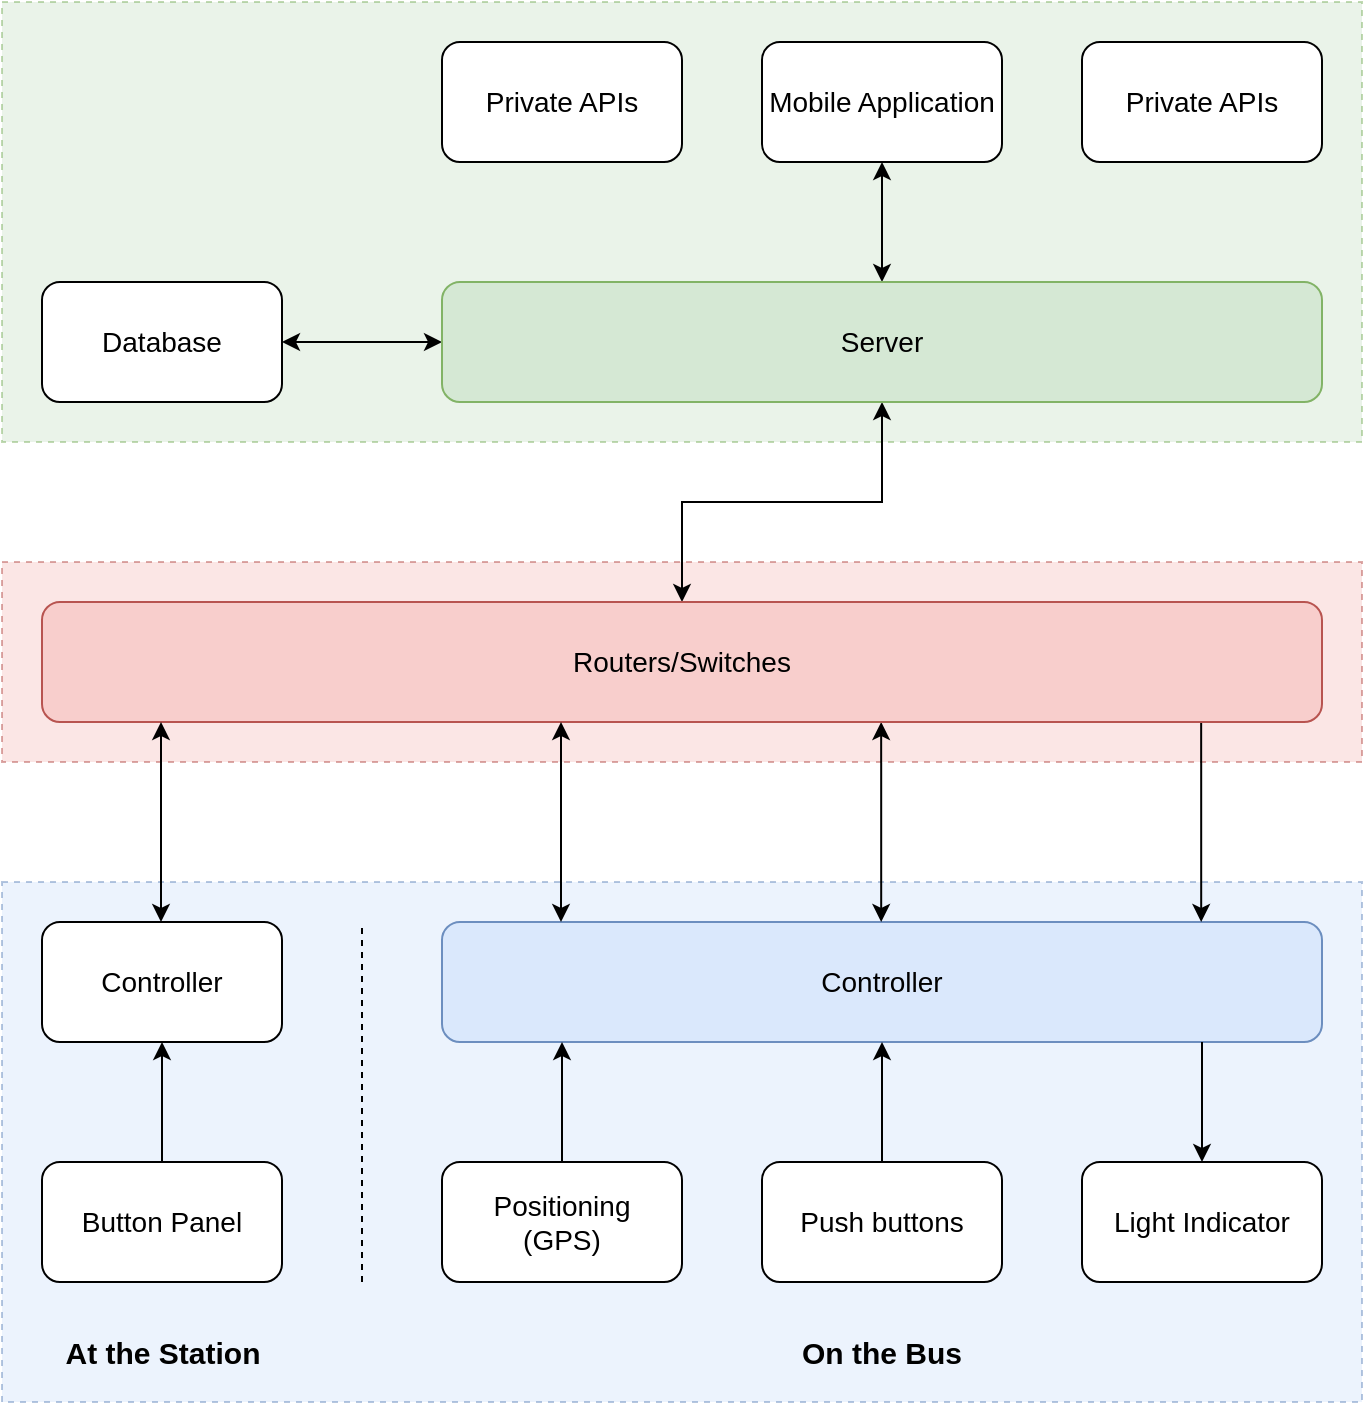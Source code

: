 <mxfile version="28.2.4">
  <diagram name="Page-1" id="P1Rhs9hLWekM3u_u5GfG">
    <mxGraphModel dx="1426" dy="1819" grid="1" gridSize="10" guides="1" tooltips="1" connect="1" arrows="1" fold="1" page="1" pageScale="1" pageWidth="850" pageHeight="1100" math="0" shadow="0">
      <root>
        <mxCell id="0" />
        <mxCell id="1" parent="0" />
        <mxCell id="6YXkIQpynCNFqppVOOFn-23" value="" style="rounded=0;whiteSpace=wrap;html=1;dashed=1;fillColor=#d5e8d4;strokeColor=#82b366;opacity=50;fontSize=14;" parent="1" vertex="1">
          <mxGeometry x="180" y="-260" width="680" height="220" as="geometry" />
        </mxCell>
        <mxCell id="6YXkIQpynCNFqppVOOFn-22" value="" style="rounded=0;whiteSpace=wrap;html=1;dashed=1;fillColor=#f8cecc;strokeColor=#b85450;opacity=50;fontSize=14;" parent="1" vertex="1">
          <mxGeometry x="180" y="20" width="680" height="100" as="geometry" />
        </mxCell>
        <mxCell id="6YXkIQpynCNFqppVOOFn-10" value="" style="rounded=0;whiteSpace=wrap;html=1;dashed=1;fillColor=#dae8fc;strokeColor=#6c8ebf;opacity=50;fontSize=14;" parent="1" vertex="1">
          <mxGeometry x="180" y="180" width="680" height="260" as="geometry" />
        </mxCell>
        <mxCell id="6YXkIQpynCNFqppVOOFn-1" value="Controller" style="rounded=1;whiteSpace=wrap;html=1;fontSize=14;fillColor=#dae8fc;strokeColor=#6c8ebf;" parent="1" vertex="1">
          <mxGeometry x="400" y="200" width="440" height="60" as="geometry" />
        </mxCell>
        <mxCell id="6YXkIQpynCNFqppVOOFn-16" value="" style="edgeStyle=orthogonalEdgeStyle;rounded=0;orthogonalLoop=1;jettySize=auto;html=1;" parent="1" source="6YXkIQpynCNFqppVOOFn-2" target="6YXkIQpynCNFqppVOOFn-1" edge="1">
          <mxGeometry relative="1" as="geometry">
            <Array as="points">
              <mxPoint x="460" y="280" />
              <mxPoint x="460" y="280" />
            </Array>
          </mxGeometry>
        </mxCell>
        <mxCell id="6YXkIQpynCNFqppVOOFn-2" value="Positioning&lt;div&gt;(GPS)&lt;/div&gt;" style="rounded=1;whiteSpace=wrap;html=1;fontSize=14;" parent="1" vertex="1">
          <mxGeometry x="400" y="320" width="120" height="60" as="geometry" />
        </mxCell>
        <mxCell id="6YXkIQpynCNFqppVOOFn-25" value="" style="edgeStyle=orthogonalEdgeStyle;rounded=0;orthogonalLoop=1;jettySize=auto;html=1;startArrow=classic;startFill=1;endArrow=none;endFill=0;" parent="1" source="6YXkIQpynCNFqppVOOFn-3" target="6YXkIQpynCNFqppVOOFn-1" edge="1">
          <mxGeometry relative="1" as="geometry">
            <Array as="points">
              <mxPoint x="780" y="280" />
              <mxPoint x="780" y="280" />
            </Array>
          </mxGeometry>
        </mxCell>
        <mxCell id="6YXkIQpynCNFqppVOOFn-3" value="Light Indicator" style="rounded=1;whiteSpace=wrap;html=1;fillStyle=auto;fontSize=14;" parent="1" vertex="1">
          <mxGeometry x="720" y="320" width="120" height="60" as="geometry" />
        </mxCell>
        <mxCell id="6YXkIQpynCNFqppVOOFn-24" value="" style="edgeStyle=orthogonalEdgeStyle;rounded=0;orthogonalLoop=1;jettySize=auto;html=1;" parent="1" source="6YXkIQpynCNFqppVOOFn-4" target="6YXkIQpynCNFqppVOOFn-1" edge="1">
          <mxGeometry relative="1" as="geometry" />
        </mxCell>
        <mxCell id="6YXkIQpynCNFqppVOOFn-4" value="Push buttons" style="rounded=1;whiteSpace=wrap;html=1;fontSize=14;" parent="1" vertex="1">
          <mxGeometry x="560" y="320" width="120" height="60" as="geometry" />
        </mxCell>
        <mxCell id="6YXkIQpynCNFqppVOOFn-20" value="" style="edgeStyle=orthogonalEdgeStyle;rounded=0;orthogonalLoop=1;jettySize=auto;html=1;startArrow=classic;startFill=1;" parent="1" source="6YXkIQpynCNFqppVOOFn-5" target="6YXkIQpynCNFqppVOOFn-7" edge="1">
          <mxGeometry relative="1" as="geometry" />
        </mxCell>
        <mxCell id="6YXkIQpynCNFqppVOOFn-21" value="" style="edgeStyle=orthogonalEdgeStyle;rounded=0;orthogonalLoop=1;jettySize=auto;html=1;startArrow=classic;startFill=1;" parent="1" source="6YXkIQpynCNFqppVOOFn-5" target="6YXkIQpynCNFqppVOOFn-6" edge="1">
          <mxGeometry relative="1" as="geometry" />
        </mxCell>
        <mxCell id="4-XDOQkDN4WXzjCxwZ7--8" value="" style="edgeStyle=orthogonalEdgeStyle;rounded=0;orthogonalLoop=1;jettySize=auto;html=1;startArrow=classic;startFill=1;" edge="1" parent="1" source="6YXkIQpynCNFqppVOOFn-5" target="4-XDOQkDN4WXzjCxwZ7--5">
          <mxGeometry relative="1" as="geometry" />
        </mxCell>
        <mxCell id="6YXkIQpynCNFqppVOOFn-5" value="Server" style="rounded=1;whiteSpace=wrap;html=1;fontSize=14;fillColor=#d5e8d4;strokeColor=#82b366;" parent="1" vertex="1">
          <mxGeometry x="400" y="-120" width="440" height="60" as="geometry" />
        </mxCell>
        <mxCell id="6YXkIQpynCNFqppVOOFn-6" value="Database" style="rounded=1;whiteSpace=wrap;html=1;fontSize=14;" parent="1" vertex="1">
          <mxGeometry x="200" y="-120" width="120" height="60" as="geometry" />
        </mxCell>
        <mxCell id="6YXkIQpynCNFqppVOOFn-7" value="Mobile Application" style="rounded=1;whiteSpace=wrap;html=1;fontSize=14;" parent="1" vertex="1">
          <mxGeometry x="560" y="-240" width="120" height="60" as="geometry" />
        </mxCell>
        <mxCell id="6YXkIQpynCNFqppVOOFn-8" value="Controller" style="rounded=1;whiteSpace=wrap;html=1;fontSize=14;" parent="1" vertex="1">
          <mxGeometry x="200" y="200" width="120" height="60" as="geometry" />
        </mxCell>
        <mxCell id="6YXkIQpynCNFqppVOOFn-17" value="" style="edgeStyle=orthogonalEdgeStyle;rounded=0;orthogonalLoop=1;jettySize=auto;html=1;" parent="1" source="6YXkIQpynCNFqppVOOFn-9" target="6YXkIQpynCNFqppVOOFn-8" edge="1">
          <mxGeometry relative="1" as="geometry" />
        </mxCell>
        <mxCell id="6YXkIQpynCNFqppVOOFn-9" value="Button Panel" style="rounded=1;whiteSpace=wrap;html=1;fontSize=14;" parent="1" vertex="1">
          <mxGeometry x="200" y="320" width="120" height="60" as="geometry" />
        </mxCell>
        <mxCell id="6YXkIQpynCNFqppVOOFn-12" value="" style="endArrow=none;html=1;rounded=0;dashed=1;fontSize=14;" parent="1" edge="1">
          <mxGeometry width="50" height="50" relative="1" as="geometry">
            <mxPoint x="360" y="380" as="sourcePoint" />
            <mxPoint x="360" y="200" as="targetPoint" />
          </mxGeometry>
        </mxCell>
        <mxCell id="6YXkIQpynCNFqppVOOFn-14" value="At the Station" style="text;html=1;align=center;verticalAlign=middle;whiteSpace=wrap;rounded=0;fontSize=15;fontStyle=1" parent="1" vertex="1">
          <mxGeometry x="207.5" y="400" width="105" height="30" as="geometry" />
        </mxCell>
        <mxCell id="6YXkIQpynCNFqppVOOFn-15" value="On the Bus" style="text;html=1;align=center;verticalAlign=middle;whiteSpace=wrap;rounded=0;fontStyle=1;fontSize=15;" parent="1" vertex="1">
          <mxGeometry x="575" y="400" width="90" height="30" as="geometry" />
        </mxCell>
        <mxCell id="6YXkIQpynCNFqppVOOFn-28" style="edgeStyle=orthogonalEdgeStyle;rounded=0;orthogonalLoop=1;jettySize=auto;html=1;startArrow=classic;startFill=1;endArrow=classic;endFill=1;" parent="1" edge="1">
          <mxGeometry relative="1" as="geometry">
            <mxPoint x="619.58" y="100" as="sourcePoint" />
            <mxPoint x="619.58" y="200" as="targetPoint" />
            <Array as="points">
              <mxPoint x="619.58" y="200" />
            </Array>
          </mxGeometry>
        </mxCell>
        <mxCell id="6YXkIQpynCNFqppVOOFn-29" style="edgeStyle=orthogonalEdgeStyle;rounded=0;orthogonalLoop=1;jettySize=auto;html=1;" parent="1" edge="1">
          <mxGeometry relative="1" as="geometry">
            <mxPoint x="779.58" y="100" as="sourcePoint" />
            <mxPoint x="779.58" y="200" as="targetPoint" />
            <Array as="points">
              <mxPoint x="779.58" y="200" />
            </Array>
          </mxGeometry>
        </mxCell>
        <mxCell id="4-XDOQkDN4WXzjCxwZ7--1" value="Private APIs" style="rounded=1;whiteSpace=wrap;html=1;fontSize=14;" vertex="1" parent="1">
          <mxGeometry x="720" y="-240" width="120" height="60" as="geometry" />
        </mxCell>
        <mxCell id="4-XDOQkDN4WXzjCxwZ7--2" value="Private APIs" style="rounded=1;whiteSpace=wrap;html=1;fontSize=14;" vertex="1" parent="1">
          <mxGeometry x="400" y="-240" width="120" height="60" as="geometry" />
        </mxCell>
        <mxCell id="4-XDOQkDN4WXzjCxwZ7--5" value="Routers/Switches" style="rounded=1;whiteSpace=wrap;html=1;fontSize=14;fillColor=#f8cecc;strokeColor=#b85450;" vertex="1" parent="1">
          <mxGeometry x="200" y="40" width="640" height="60" as="geometry" />
        </mxCell>
        <mxCell id="4-XDOQkDN4WXzjCxwZ7--6" style="edgeStyle=orthogonalEdgeStyle;rounded=0;orthogonalLoop=1;jettySize=auto;html=1;startArrow=classic;startFill=1;endArrow=classic;endFill=1;" edge="1" parent="1">
          <mxGeometry relative="1" as="geometry">
            <mxPoint x="459.5" y="100" as="sourcePoint" />
            <mxPoint x="459.5" y="200" as="targetPoint" />
            <Array as="points">
              <mxPoint x="459.5" y="200" />
            </Array>
          </mxGeometry>
        </mxCell>
        <mxCell id="4-XDOQkDN4WXzjCxwZ7--7" style="edgeStyle=orthogonalEdgeStyle;rounded=0;orthogonalLoop=1;jettySize=auto;html=1;startArrow=classic;startFill=1;endArrow=classic;endFill=1;" edge="1" parent="1">
          <mxGeometry relative="1" as="geometry">
            <mxPoint x="259.5" y="100" as="sourcePoint" />
            <mxPoint x="259.5" y="200" as="targetPoint" />
            <Array as="points">
              <mxPoint x="259.5" y="200" />
            </Array>
          </mxGeometry>
        </mxCell>
      </root>
    </mxGraphModel>
  </diagram>
</mxfile>
